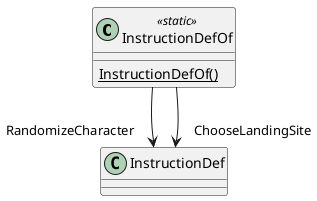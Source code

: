 @startuml
class InstructionDefOf <<static>> {
    {static} InstructionDefOf()
}
InstructionDefOf --> "RandomizeCharacter" InstructionDef
InstructionDefOf --> "ChooseLandingSite" InstructionDef
@enduml
